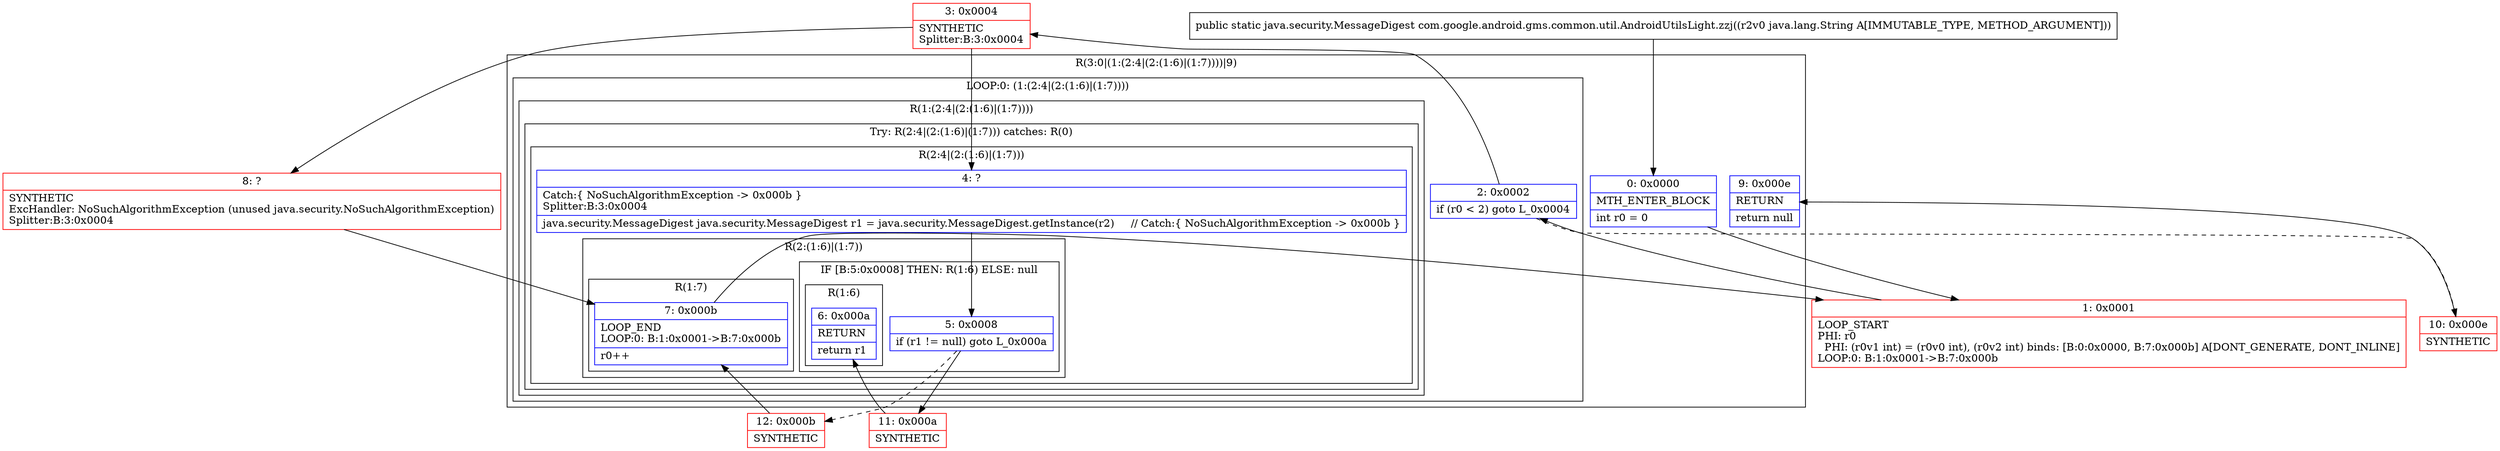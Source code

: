 digraph "CFG forcom.google.android.gms.common.util.AndroidUtilsLight.zzj(Ljava\/lang\/String;)Ljava\/security\/MessageDigest;" {
subgraph cluster_Region_1852942317 {
label = "R(3:0|(1:(2:4|(2:(1:6)|(1:7))))|9)";
node [shape=record,color=blue];
Node_0 [shape=record,label="{0\:\ 0x0000|MTH_ENTER_BLOCK\l|int r0 = 0\l}"];
subgraph cluster_LoopRegion_1915405181 {
label = "LOOP:0: (1:(2:4|(2:(1:6)|(1:7))))";
node [shape=record,color=blue];
Node_2 [shape=record,label="{2\:\ 0x0002|if (r0 \< 2) goto L_0x0004\l}"];
subgraph cluster_Region_1740321206 {
label = "R(1:(2:4|(2:(1:6)|(1:7))))";
node [shape=record,color=blue];
subgraph cluster_TryCatchRegion_610295661 {
label = "Try: R(2:4|(2:(1:6)|(1:7))) catches: R(0)";
node [shape=record,color=blue];
subgraph cluster_Region_1750554580 {
label = "R(2:4|(2:(1:6)|(1:7)))";
node [shape=record,color=blue];
Node_4 [shape=record,label="{4\:\ ?|Catch:\{ NoSuchAlgorithmException \-\> 0x000b \}\lSplitter:B:3:0x0004\l|java.security.MessageDigest java.security.MessageDigest r1 = java.security.MessageDigest.getInstance(r2)     \/\/ Catch:\{ NoSuchAlgorithmException \-\> 0x000b \}\l}"];
subgraph cluster_Region_1196715589 {
label = "R(2:(1:6)|(1:7))";
node [shape=record,color=blue];
subgraph cluster_IfRegion_192596988 {
label = "IF [B:5:0x0008] THEN: R(1:6) ELSE: null";
node [shape=record,color=blue];
Node_5 [shape=record,label="{5\:\ 0x0008|if (r1 != null) goto L_0x000a\l}"];
subgraph cluster_Region_504941040 {
label = "R(1:6)";
node [shape=record,color=blue];
Node_6 [shape=record,label="{6\:\ 0x000a|RETURN\l|return r1\l}"];
}
}
subgraph cluster_Region_798448647 {
label = "R(1:7)";
node [shape=record,color=blue];
Node_7 [shape=record,label="{7\:\ 0x000b|LOOP_END\lLOOP:0: B:1:0x0001\-\>B:7:0x000b\l|r0++\l}"];
}
}
}
subgraph cluster_Region_593793901 {
label = "R(0) | ExcHandler: NoSuchAlgorithmException (unused java.security.NoSuchAlgorithmException)\l";
node [shape=record,color=blue];
}
}
}
}
Node_9 [shape=record,label="{9\:\ 0x000e|RETURN\l|return null\l}"];
}
subgraph cluster_Region_593793901 {
label = "R(0) | ExcHandler: NoSuchAlgorithmException (unused java.security.NoSuchAlgorithmException)\l";
node [shape=record,color=blue];
}
Node_1 [shape=record,color=red,label="{1\:\ 0x0001|LOOP_START\lPHI: r0 \l  PHI: (r0v1 int) = (r0v0 int), (r0v2 int) binds: [B:0:0x0000, B:7:0x000b] A[DONT_GENERATE, DONT_INLINE]\lLOOP:0: B:1:0x0001\-\>B:7:0x000b\l}"];
Node_3 [shape=record,color=red,label="{3\:\ 0x0004|SYNTHETIC\lSplitter:B:3:0x0004\l}"];
Node_8 [shape=record,color=red,label="{8\:\ ?|SYNTHETIC\lExcHandler: NoSuchAlgorithmException (unused java.security.NoSuchAlgorithmException)\lSplitter:B:3:0x0004\l}"];
Node_10 [shape=record,color=red,label="{10\:\ 0x000e|SYNTHETIC\l}"];
Node_11 [shape=record,color=red,label="{11\:\ 0x000a|SYNTHETIC\l}"];
Node_12 [shape=record,color=red,label="{12\:\ 0x000b|SYNTHETIC\l}"];
MethodNode[shape=record,label="{public static java.security.MessageDigest com.google.android.gms.common.util.AndroidUtilsLight.zzj((r2v0 java.lang.String A[IMMUTABLE_TYPE, METHOD_ARGUMENT])) }"];
MethodNode -> Node_0;
Node_0 -> Node_1;
Node_2 -> Node_3;
Node_2 -> Node_10[style=dashed];
Node_4 -> Node_5;
Node_5 -> Node_11;
Node_5 -> Node_12[style=dashed];
Node_7 -> Node_1;
Node_1 -> Node_2;
Node_3 -> Node_4;
Node_3 -> Node_8;
Node_8 -> Node_7;
Node_10 -> Node_9;
Node_11 -> Node_6;
Node_12 -> Node_7;
}

